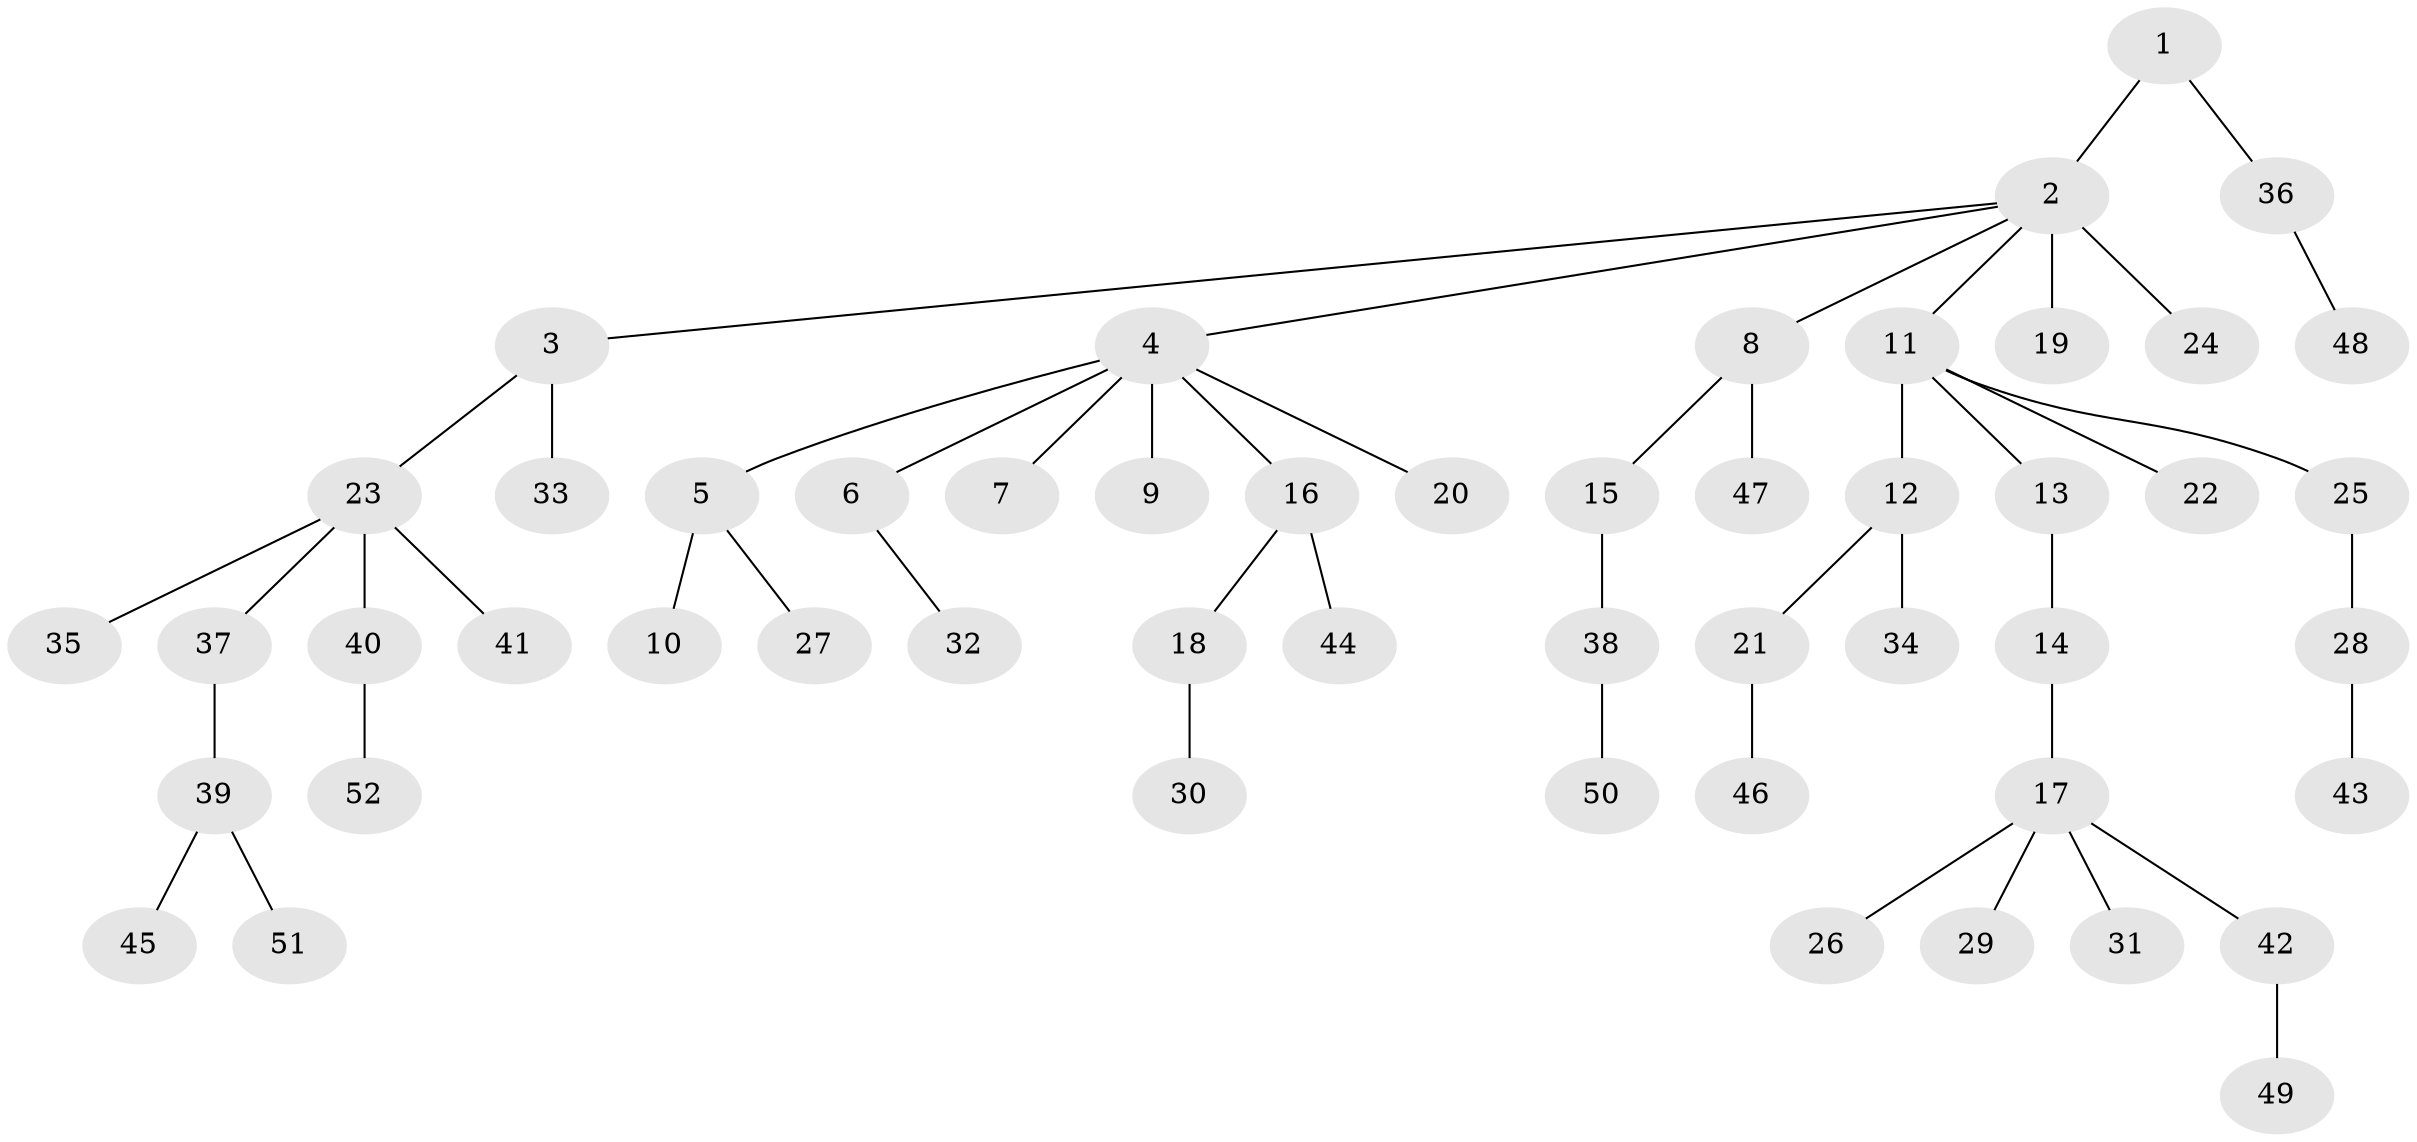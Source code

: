 // original degree distribution, {5: 0.019230769230769232, 7: 0.009615384615384616, 4: 0.038461538461538464, 8: 0.019230769230769232, 6: 0.019230769230769232, 3: 0.125, 2: 0.25, 1: 0.5192307692307693}
// Generated by graph-tools (version 1.1) at 2025/37/03/09/25 02:37:01]
// undirected, 52 vertices, 51 edges
graph export_dot {
graph [start="1"]
  node [color=gray90,style=filled];
  1;
  2;
  3;
  4;
  5;
  6;
  7;
  8;
  9;
  10;
  11;
  12;
  13;
  14;
  15;
  16;
  17;
  18;
  19;
  20;
  21;
  22;
  23;
  24;
  25;
  26;
  27;
  28;
  29;
  30;
  31;
  32;
  33;
  34;
  35;
  36;
  37;
  38;
  39;
  40;
  41;
  42;
  43;
  44;
  45;
  46;
  47;
  48;
  49;
  50;
  51;
  52;
  1 -- 2 [weight=1.0];
  1 -- 36 [weight=1.0];
  2 -- 3 [weight=1.0];
  2 -- 4 [weight=1.0];
  2 -- 8 [weight=1.0];
  2 -- 11 [weight=1.0];
  2 -- 19 [weight=3.0];
  2 -- 24 [weight=1.0];
  3 -- 23 [weight=1.0];
  3 -- 33 [weight=1.0];
  4 -- 5 [weight=1.0];
  4 -- 6 [weight=1.0];
  4 -- 7 [weight=1.0];
  4 -- 9 [weight=1.0];
  4 -- 16 [weight=1.0];
  4 -- 20 [weight=1.0];
  5 -- 10 [weight=1.0];
  5 -- 27 [weight=1.0];
  6 -- 32 [weight=1.0];
  8 -- 15 [weight=1.0];
  8 -- 47 [weight=1.0];
  11 -- 12 [weight=1.0];
  11 -- 13 [weight=1.0];
  11 -- 22 [weight=1.0];
  11 -- 25 [weight=1.0];
  12 -- 21 [weight=1.0];
  12 -- 34 [weight=1.0];
  13 -- 14 [weight=1.0];
  14 -- 17 [weight=2.0];
  15 -- 38 [weight=1.0];
  16 -- 18 [weight=1.0];
  16 -- 44 [weight=1.0];
  17 -- 26 [weight=1.0];
  17 -- 29 [weight=1.0];
  17 -- 31 [weight=1.0];
  17 -- 42 [weight=1.0];
  18 -- 30 [weight=1.0];
  21 -- 46 [weight=1.0];
  23 -- 35 [weight=1.0];
  23 -- 37 [weight=1.0];
  23 -- 40 [weight=1.0];
  23 -- 41 [weight=1.0];
  25 -- 28 [weight=1.0];
  28 -- 43 [weight=1.0];
  36 -- 48 [weight=1.0];
  37 -- 39 [weight=1.0];
  38 -- 50 [weight=1.0];
  39 -- 45 [weight=1.0];
  39 -- 51 [weight=1.0];
  40 -- 52 [weight=1.0];
  42 -- 49 [weight=1.0];
}
